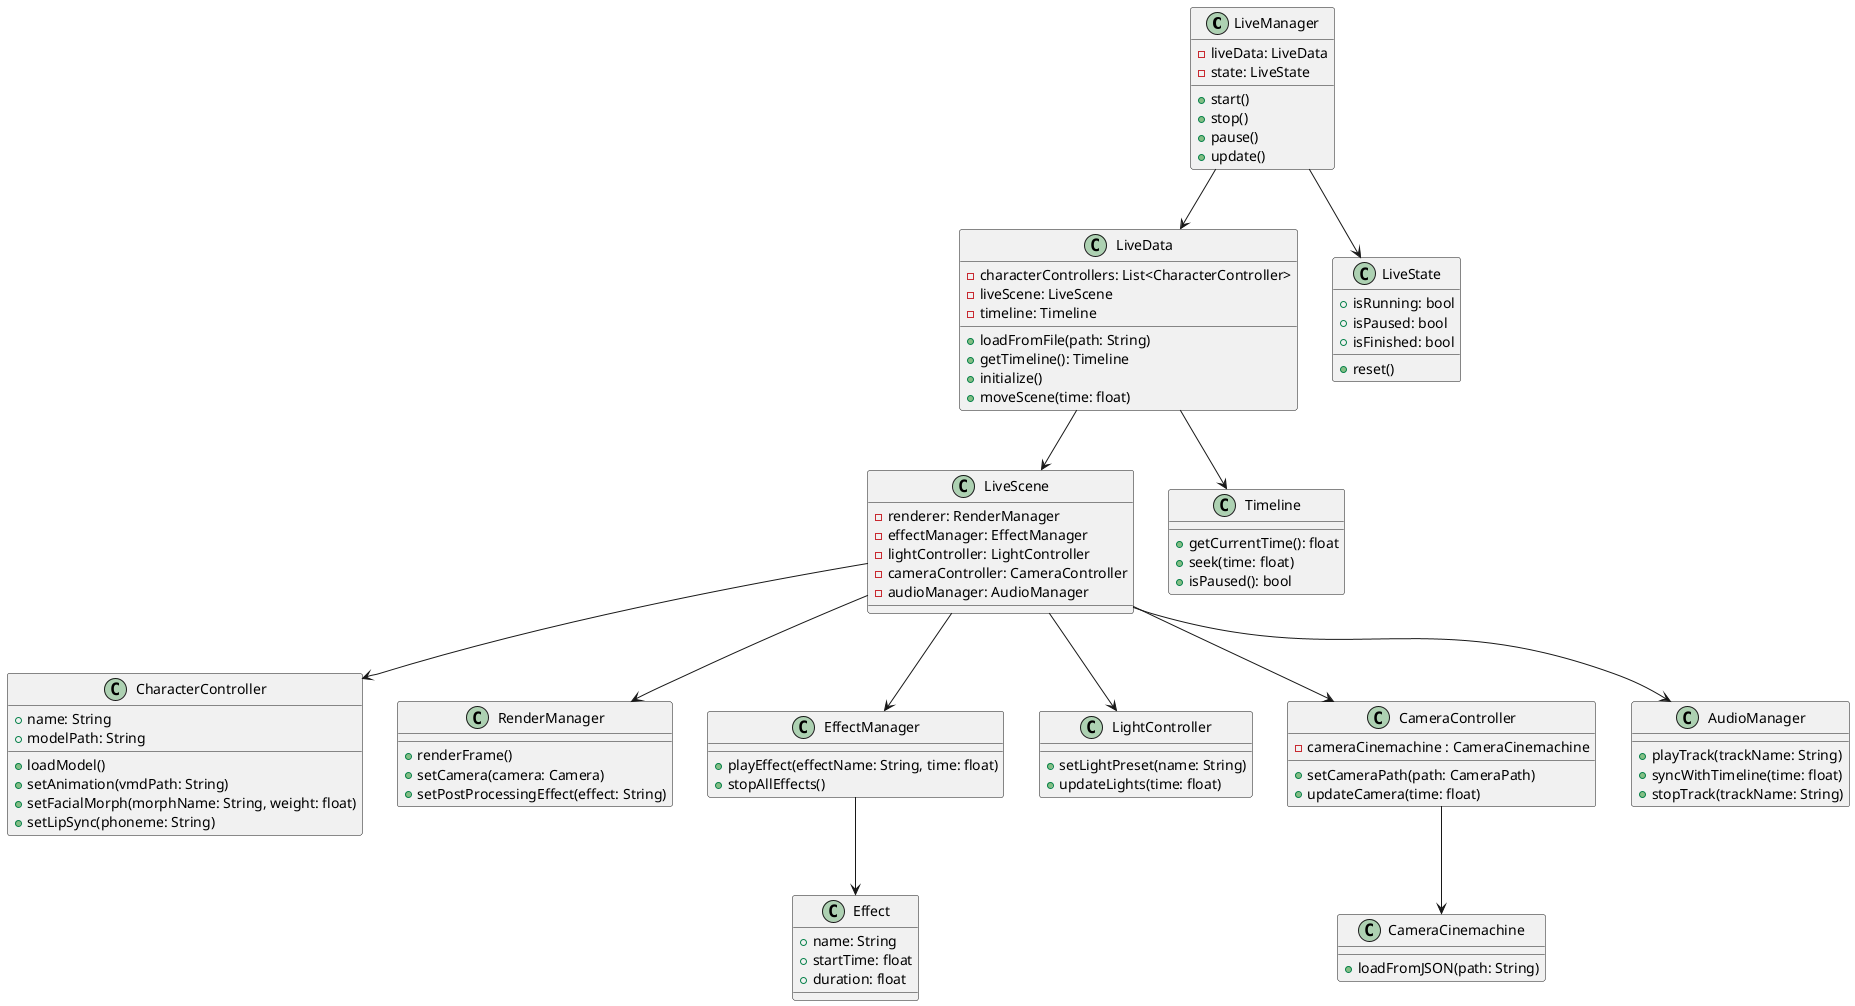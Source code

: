 @startuml Live3DSystem

class LiveManager {
    -liveData: LiveData
    -state: LiveState
    +start()
    +stop()
    +pause()
    +update()
}

class LiveData {
    -characterControllers: List<CharacterController>
    -liveScene: LiveScene
    -timeline: Timeline
    +loadFromFile(path: String)
    +getTimeline(): Timeline
    +initialize()
    +moveScene(time: float)
}

class LiveScene {
    -renderer: RenderManager
    -effectManager: EffectManager
    -lightController: LightController
    -cameraController: CameraController
    -audioManager: AudioManager
}

class CharacterController {
    +name: String
    +modelPath: String
    +loadModel()
    +setAnimation(vmdPath: String)
    +setFacialMorph(morphName: String, weight: float)
    +setLipSync(phoneme: String)
}

class RenderManager {
    +renderFrame()
    +setCamera(camera: Camera)
    +setPostProcessingEffect(effect: String)
}

class EffectManager {
    +playEffect(effectName: String, time: float)
    +stopAllEffects()
}

class LightController {
    +setLightPreset(name: String)
    +updateLights(time: float)
}

class CameraController {
    -cameraCinemachine : CameraCinemachine
    +setCameraPath(path: CameraPath)
    +updateCamera(time: float)
}

class AudioManager {
    +playTrack(trackName: String)
    +syncWithTimeline(time: float)
    +stopTrack(trackName: String)
}

class Timeline {
    +getCurrentTime(): float
    +seek(time: float)
    +isPaused(): bool
}

class CameraCinemachine {
    +loadFromJSON(path: String)
}

class Effect {
    +name: String
    +startTime: float
    +duration: float
}

class LiveState {
    +isRunning: bool
    +isPaused: bool
    +isFinished: bool
    +reset()
}

LiveManager --> LiveData
LiveManager --> LiveState


LiveData --> LiveScene
LiveData --> Timeline

LiveScene --> CharacterController
LiveScene --> RenderManager
LiveScene --> EffectManager
LiveScene --> LightController
LiveScene --> CameraController
LiveScene --> AudioManager

CameraController --> CameraCinemachine
EffectManager --> Effect

@enduml
